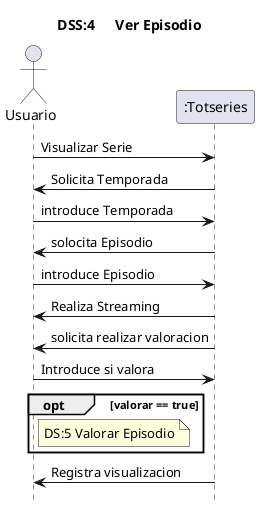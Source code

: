 @startuml
title	DSS:4	Ver Episodio
'	ocultar	el	foot	si	son	curts,	sino	deixar-ho
'	la	comanda	es	la	seguent
hide	footbox
'definicio	d'actors
actor	Usuario	as	user
user	->	":Totseries":Visualizar Serie
":Totseries" -> user :Solicita Temporada
user -> ":Totseries":introduce Temporada
":Totseries" -> user :solocita Episodio
user -> ":Totseries" :introduce Episodio
":Totseries" -> user :Realiza Streaming
":Totseries" -> user :solicita realizar valoracion
user -> ":Totseries" :Introduce si valora
opt valorar == true
    note	right user
    DS:5 Valorar Episodio
    endnote
end
":Totseries" -> user :Registra visualizacion
@enduml